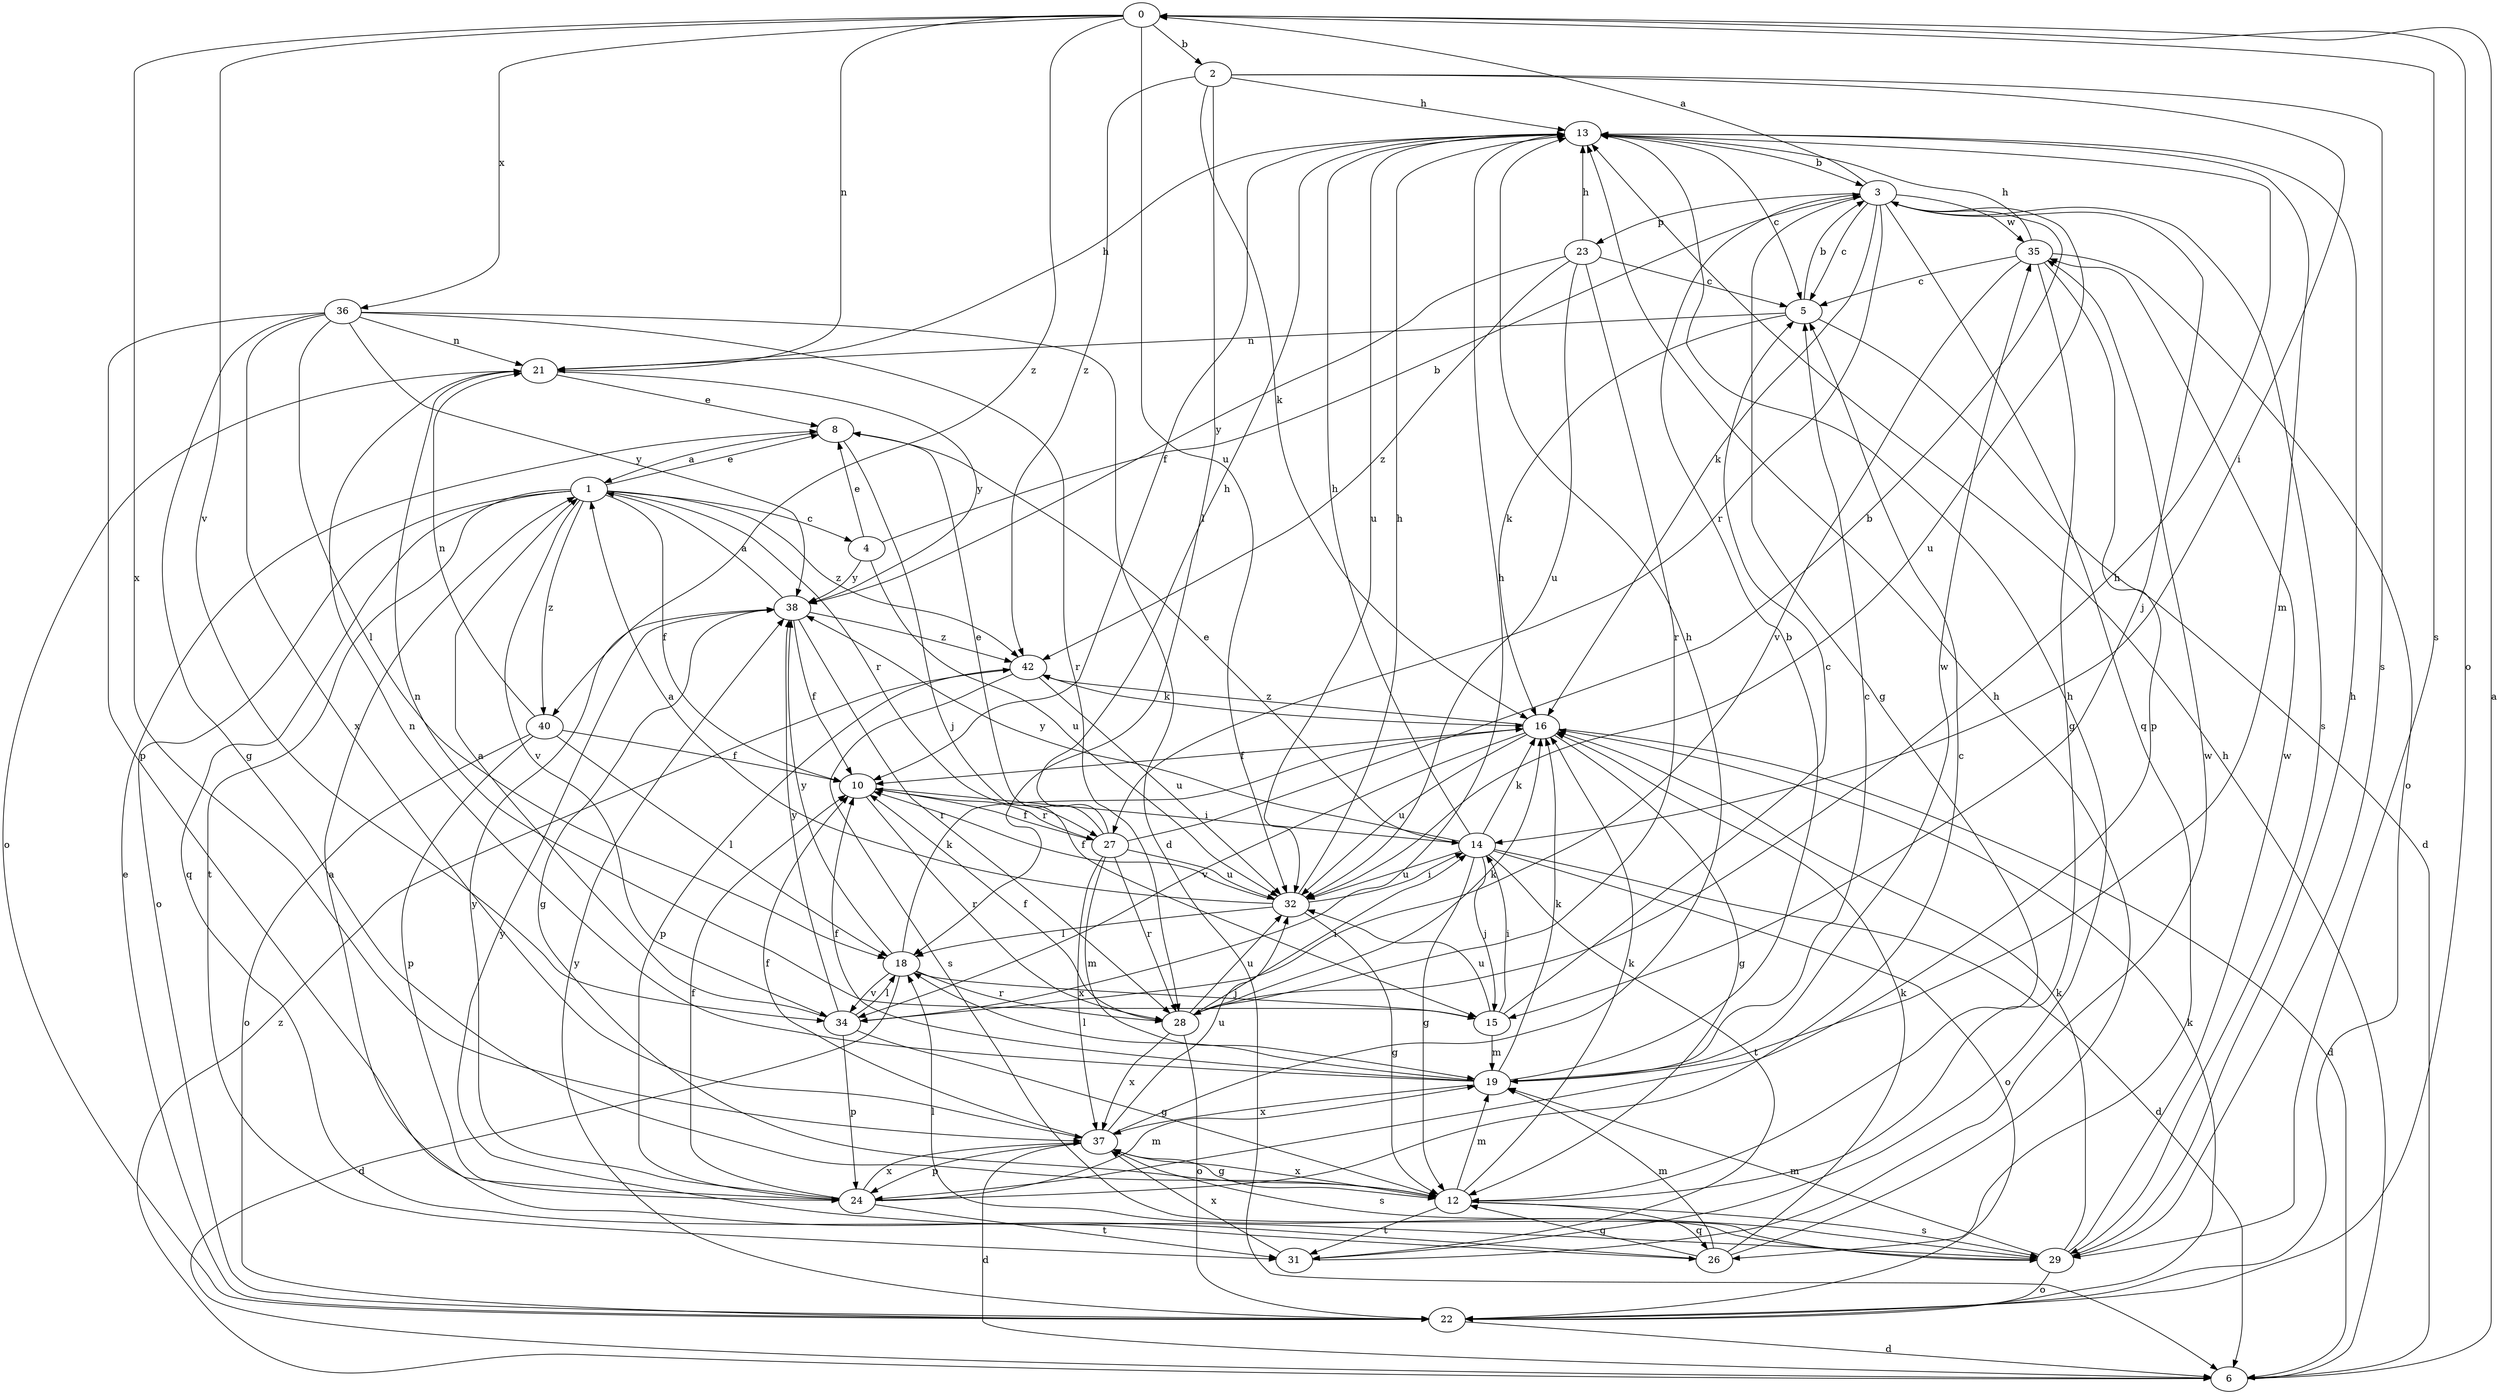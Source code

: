 strict digraph  {
0;
1;
2;
3;
4;
5;
6;
8;
10;
12;
13;
14;
15;
16;
18;
19;
21;
22;
23;
24;
26;
27;
28;
29;
31;
32;
34;
35;
36;
37;
38;
40;
42;
0 -> 2  [label=b];
0 -> 21  [label=n];
0 -> 22  [label=o];
0 -> 29  [label=s];
0 -> 32  [label=u];
0 -> 34  [label=v];
0 -> 36  [label=x];
0 -> 37  [label=x];
0 -> 40  [label=z];
1 -> 4  [label=c];
1 -> 8  [label=e];
1 -> 10  [label=f];
1 -> 22  [label=o];
1 -> 26  [label=q];
1 -> 27  [label=r];
1 -> 31  [label=t];
1 -> 34  [label=v];
1 -> 40  [label=z];
1 -> 42  [label=z];
2 -> 13  [label=h];
2 -> 14  [label=i];
2 -> 16  [label=k];
2 -> 18  [label=l];
2 -> 29  [label=s];
2 -> 42  [label=z];
3 -> 0  [label=a];
3 -> 5  [label=c];
3 -> 12  [label=g];
3 -> 15  [label=j];
3 -> 16  [label=k];
3 -> 23  [label=p];
3 -> 26  [label=q];
3 -> 27  [label=r];
3 -> 29  [label=s];
3 -> 32  [label=u];
3 -> 35  [label=w];
4 -> 3  [label=b];
4 -> 8  [label=e];
4 -> 32  [label=u];
4 -> 38  [label=y];
5 -> 3  [label=b];
5 -> 6  [label=d];
5 -> 16  [label=k];
5 -> 21  [label=n];
6 -> 0  [label=a];
6 -> 13  [label=h];
6 -> 42  [label=z];
8 -> 1  [label=a];
8 -> 15  [label=j];
10 -> 14  [label=i];
10 -> 27  [label=r];
10 -> 28  [label=r];
12 -> 16  [label=k];
12 -> 19  [label=m];
12 -> 26  [label=q];
12 -> 29  [label=s];
12 -> 31  [label=t];
12 -> 37  [label=x];
13 -> 3  [label=b];
13 -> 5  [label=c];
13 -> 10  [label=f];
13 -> 19  [label=m];
13 -> 32  [label=u];
14 -> 6  [label=d];
14 -> 8  [label=e];
14 -> 12  [label=g];
14 -> 13  [label=h];
14 -> 15  [label=j];
14 -> 16  [label=k];
14 -> 22  [label=o];
14 -> 31  [label=t];
14 -> 32  [label=u];
14 -> 38  [label=y];
15 -> 5  [label=c];
15 -> 14  [label=i];
15 -> 19  [label=m];
15 -> 21  [label=n];
15 -> 32  [label=u];
16 -> 6  [label=d];
16 -> 10  [label=f];
16 -> 12  [label=g];
16 -> 32  [label=u];
16 -> 34  [label=v];
16 -> 42  [label=z];
18 -> 6  [label=d];
18 -> 15  [label=j];
18 -> 16  [label=k];
18 -> 28  [label=r];
18 -> 34  [label=v];
18 -> 38  [label=y];
19 -> 3  [label=b];
19 -> 5  [label=c];
19 -> 10  [label=f];
19 -> 16  [label=k];
19 -> 18  [label=l];
19 -> 21  [label=n];
19 -> 35  [label=w];
19 -> 37  [label=x];
21 -> 8  [label=e];
21 -> 13  [label=h];
21 -> 22  [label=o];
21 -> 38  [label=y];
22 -> 6  [label=d];
22 -> 8  [label=e];
22 -> 16  [label=k];
22 -> 38  [label=y];
23 -> 5  [label=c];
23 -> 13  [label=h];
23 -> 28  [label=r];
23 -> 32  [label=u];
23 -> 38  [label=y];
23 -> 42  [label=z];
24 -> 5  [label=c];
24 -> 10  [label=f];
24 -> 19  [label=m];
24 -> 31  [label=t];
24 -> 37  [label=x];
24 -> 38  [label=y];
26 -> 1  [label=a];
26 -> 12  [label=g];
26 -> 13  [label=h];
26 -> 16  [label=k];
26 -> 19  [label=m];
27 -> 3  [label=b];
27 -> 8  [label=e];
27 -> 10  [label=f];
27 -> 13  [label=h];
27 -> 19  [label=m];
27 -> 28  [label=r];
27 -> 32  [label=u];
27 -> 37  [label=x];
28 -> 10  [label=f];
28 -> 13  [label=h];
28 -> 14  [label=i];
28 -> 16  [label=k];
28 -> 22  [label=o];
28 -> 32  [label=u];
28 -> 37  [label=x];
29 -> 13  [label=h];
29 -> 16  [label=k];
29 -> 18  [label=l];
29 -> 19  [label=m];
29 -> 22  [label=o];
29 -> 35  [label=w];
29 -> 38  [label=y];
31 -> 13  [label=h];
31 -> 35  [label=w];
31 -> 37  [label=x];
32 -> 1  [label=a];
32 -> 10  [label=f];
32 -> 12  [label=g];
32 -> 13  [label=h];
32 -> 14  [label=i];
32 -> 18  [label=l];
34 -> 1  [label=a];
34 -> 12  [label=g];
34 -> 13  [label=h];
34 -> 18  [label=l];
34 -> 24  [label=p];
34 -> 38  [label=y];
35 -> 5  [label=c];
35 -> 12  [label=g];
35 -> 13  [label=h];
35 -> 22  [label=o];
35 -> 24  [label=p];
35 -> 34  [label=v];
36 -> 6  [label=d];
36 -> 12  [label=g];
36 -> 18  [label=l];
36 -> 21  [label=n];
36 -> 24  [label=p];
36 -> 28  [label=r];
36 -> 37  [label=x];
36 -> 38  [label=y];
37 -> 6  [label=d];
37 -> 10  [label=f];
37 -> 12  [label=g];
37 -> 13  [label=h];
37 -> 24  [label=p];
37 -> 29  [label=s];
37 -> 32  [label=u];
38 -> 1  [label=a];
38 -> 10  [label=f];
38 -> 12  [label=g];
38 -> 28  [label=r];
38 -> 42  [label=z];
40 -> 10  [label=f];
40 -> 18  [label=l];
40 -> 21  [label=n];
40 -> 22  [label=o];
40 -> 24  [label=p];
42 -> 16  [label=k];
42 -> 24  [label=p];
42 -> 29  [label=s];
42 -> 32  [label=u];
}
